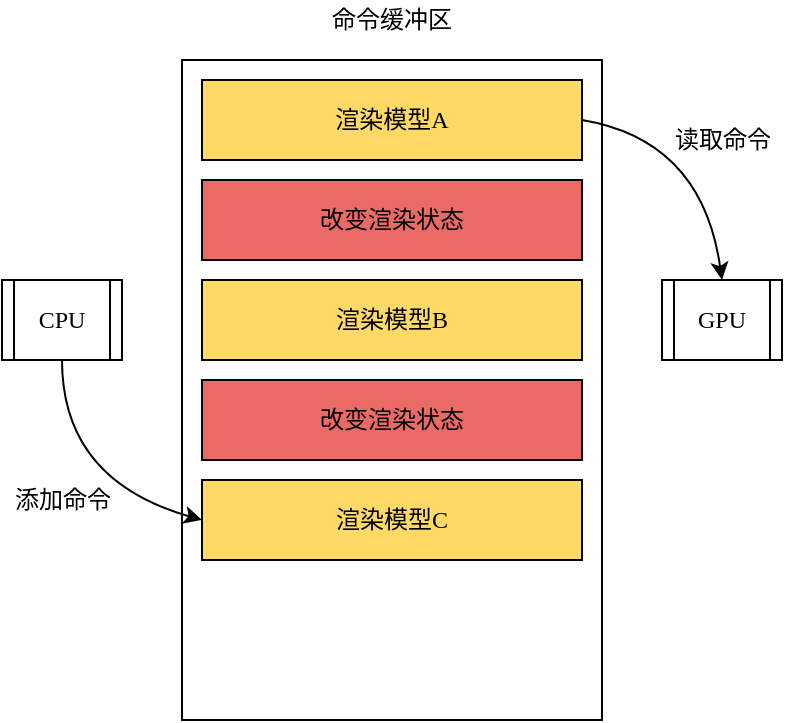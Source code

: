 <mxfile version="12.1.7" type="device" pages="1"><diagram id="7iqq2hYvgIK7X7VD_WBx" name="Page-1"><mxGraphModel dx="536" dy="396" grid="1" gridSize="10" guides="1" tooltips="1" connect="1" arrows="1" fold="1" page="1" pageScale="1" pageWidth="827" pageHeight="1169" background="#FFFFFF" math="0" shadow="0"><root><mxCell id="0"/><mxCell id="1" parent="0"/><mxCell id="6WFM98eoRILccx82ulYJ-1" value="" style="rounded=0;whiteSpace=wrap;html=1;" vertex="1" parent="1"><mxGeometry x="300" y="100" width="210" height="330" as="geometry"/></mxCell><mxCell id="6WFM98eoRILccx82ulYJ-2" value="&lt;font&gt;命令缓冲区&lt;/font&gt;" style="text;html=1;strokeColor=none;fillColor=none;align=center;verticalAlign=middle;whiteSpace=wrap;rounded=0;fontFamily=Verdana;" vertex="1" parent="1"><mxGeometry x="335" y="70" width="140" height="20" as="geometry"/></mxCell><mxCell id="6WFM98eoRILccx82ulYJ-3" value="渲染模型A" style="rounded=0;whiteSpace=wrap;html=1;fillColor=#FFD966;gradientColor=none;fontFamily=Verdana;" vertex="1" parent="1"><mxGeometry x="310" y="110" width="190" height="40" as="geometry"/></mxCell><mxCell id="6WFM98eoRILccx82ulYJ-4" value="改变渲染状态" style="rounded=0;whiteSpace=wrap;html=1;fillColor=#EA6B66;gradientColor=none;fontFamily=Verdana;" vertex="1" parent="1"><mxGeometry x="310" y="160" width="190" height="40" as="geometry"/></mxCell><mxCell id="6WFM98eoRILccx82ulYJ-5" value="渲染模型B" style="rounded=0;whiteSpace=wrap;html=1;fillColor=#FFD966;gradientColor=none;fontFamily=Verdana;" vertex="1" parent="1"><mxGeometry x="310" y="210" width="190" height="40" as="geometry"/></mxCell><mxCell id="6WFM98eoRILccx82ulYJ-6" value="改变渲染状态" style="rounded=0;whiteSpace=wrap;html=1;fillColor=#EA6B66;gradientColor=none;fontFamily=Verdana;" vertex="1" parent="1"><mxGeometry x="310" y="260" width="190" height="40" as="geometry"/></mxCell><mxCell id="6WFM98eoRILccx82ulYJ-7" value="渲染模型C" style="rounded=0;whiteSpace=wrap;html=1;fillColor=#FFD966;gradientColor=none;fontFamily=Verdana;" vertex="1" parent="1"><mxGeometry x="310" y="310" width="190" height="40" as="geometry"/></mxCell><mxCell id="6WFM98eoRILccx82ulYJ-9" value="CPU" style="shape=process;whiteSpace=wrap;html=1;backgroundOutline=1;rounded=0;fillColor=none;gradientColor=none;fontFamily=Verdana;" vertex="1" parent="1"><mxGeometry x="210" y="210" width="60" height="40" as="geometry"/></mxCell><mxCell id="6WFM98eoRILccx82ulYJ-10" value="GPU" style="shape=process;whiteSpace=wrap;html=1;backgroundOutline=1;rounded=0;fillColor=none;gradientColor=none;fontFamily=Verdana;" vertex="1" parent="1"><mxGeometry x="540" y="210" width="60" height="40" as="geometry"/></mxCell><mxCell id="6WFM98eoRILccx82ulYJ-11" value="" style="curved=1;endArrow=classic;html=1;fontFamily=Verdana;entryX=0;entryY=0.5;entryDx=0;entryDy=0;exitX=0.5;exitY=1;exitDx=0;exitDy=0;" edge="1" parent="1" source="6WFM98eoRILccx82ulYJ-9" target="6WFM98eoRILccx82ulYJ-7"><mxGeometry width="50" height="50" relative="1" as="geometry"><mxPoint x="220" y="320" as="sourcePoint"/><mxPoint x="270" y="270" as="targetPoint"/><Array as="points"><mxPoint x="240" y="310"/></Array></mxGeometry></mxCell><mxCell id="6WFM98eoRILccx82ulYJ-12" value="添加命令" style="text;html=1;strokeColor=none;fillColor=none;align=center;verticalAlign=middle;rounded=0;fontFamily=Verdana;" vertex="1" parent="1"><mxGeometry x="210" y="310" width="60" height="20" as="geometry"/></mxCell><mxCell id="6WFM98eoRILccx82ulYJ-13" value="" style="curved=1;endArrow=classic;html=1;fontFamily=Verdana;exitX=1;exitY=0.5;exitDx=0;exitDy=0;entryX=0.5;entryY=0;entryDx=0;entryDy=0;" edge="1" parent="1" source="6WFM98eoRILccx82ulYJ-3" target="6WFM98eoRILccx82ulYJ-10"><mxGeometry width="50" height="50" relative="1" as="geometry"><mxPoint x="540" y="180" as="sourcePoint"/><mxPoint x="590" y="130" as="targetPoint"/><Array as="points"><mxPoint x="560" y="140"/></Array></mxGeometry></mxCell><mxCell id="6WFM98eoRILccx82ulYJ-14" value="读取命令" style="text;html=1;strokeColor=none;fillColor=none;align=center;verticalAlign=middle;rounded=0;fontFamily=Verdana;" vertex="1" parent="1"><mxGeometry x="540" y="130" width="60" height="20" as="geometry"/></mxCell></root></mxGraphModel></diagram></mxfile>